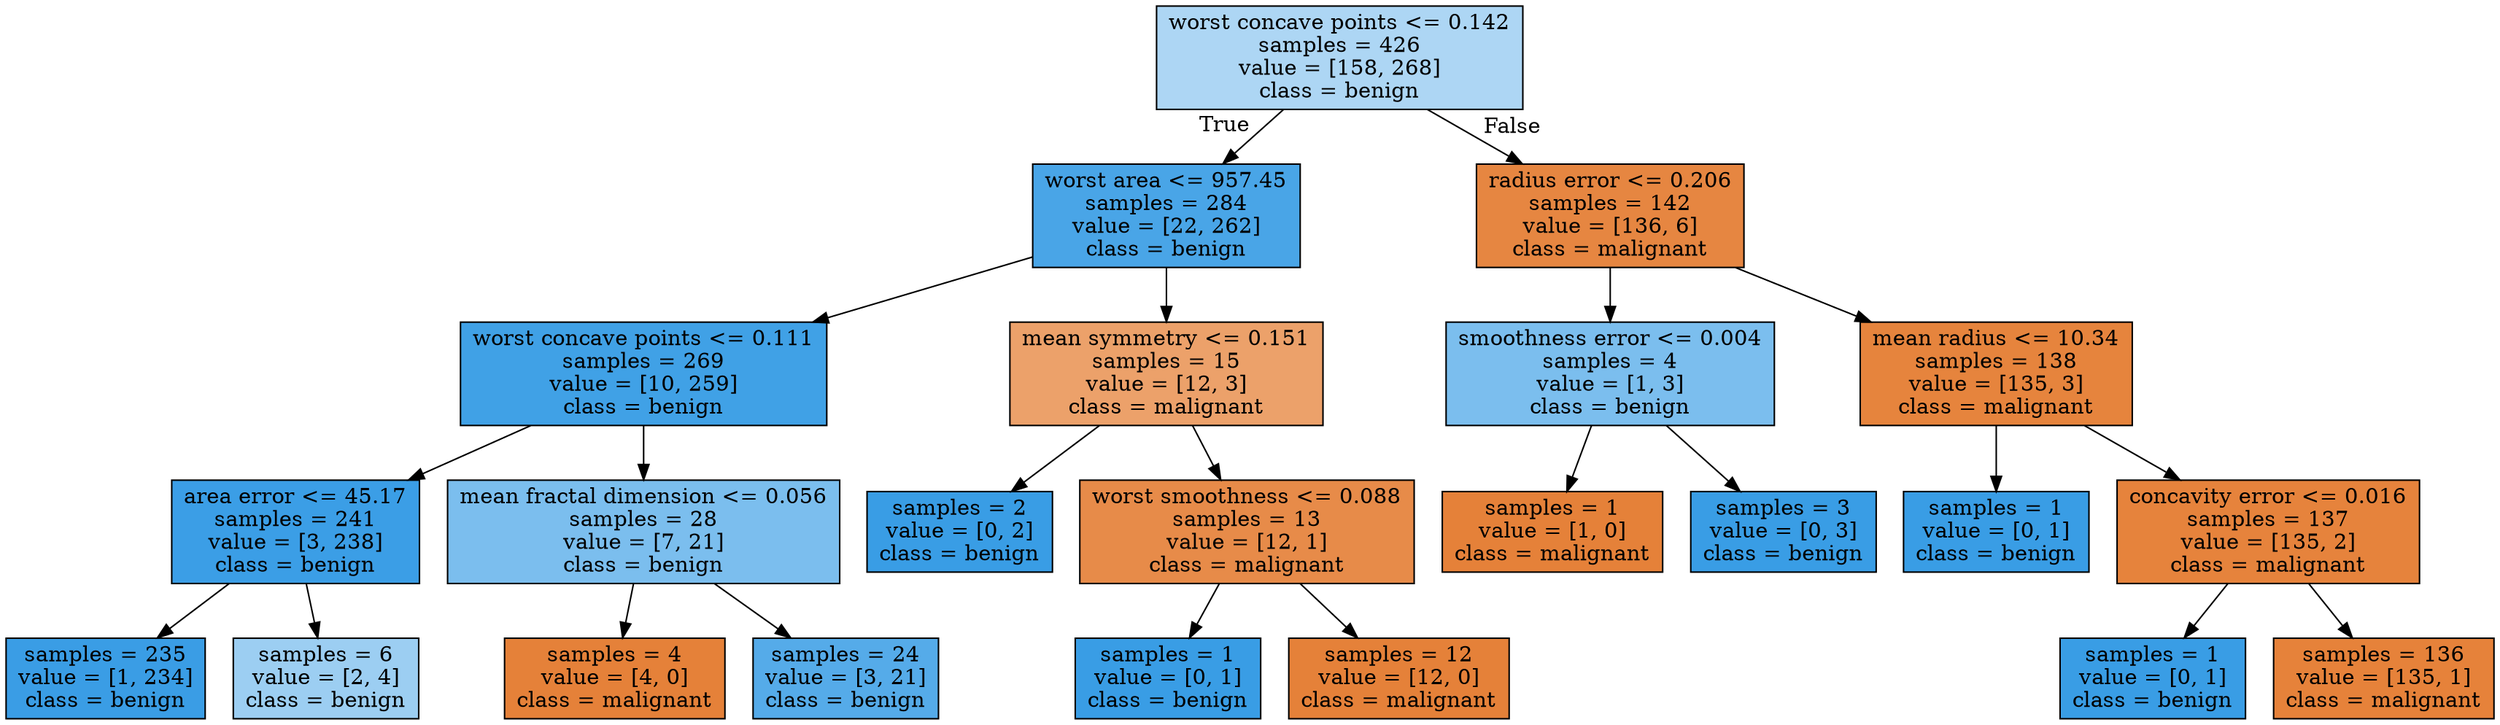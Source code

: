 digraph Tree {
node [shape=box, style="filled", color="black"] ;
0 [label="worst concave points <= 0.142\nsamples = 426\nvalue = [158, 268]\nclass = benign", fillcolor="#399de569"] ;
1 [label="worst area <= 957.45\nsamples = 284\nvalue = [22, 262]\nclass = benign", fillcolor="#399de5ea"] ;
0 -> 1 [labeldistance=2.5, labelangle=45, headlabel="True"] ;
2 [label="worst concave points <= 0.111\nsamples = 269\nvalue = [10, 259]\nclass = benign", fillcolor="#399de5f5"] ;
1 -> 2 ;
3 [label="area error <= 45.17\nsamples = 241\nvalue = [3, 238]\nclass = benign", fillcolor="#399de5fc"] ;
2 -> 3 ;
4 [label="samples = 235\nvalue = [1, 234]\nclass = benign", fillcolor="#399de5fe"] ;
3 -> 4 ;
5 [label="samples = 6\nvalue = [2, 4]\nclass = benign", fillcolor="#399de57f"] ;
3 -> 5 ;
6 [label="mean fractal dimension <= 0.056\nsamples = 28\nvalue = [7, 21]\nclass = benign", fillcolor="#399de5aa"] ;
2 -> 6 ;
7 [label="samples = 4\nvalue = [4, 0]\nclass = malignant", fillcolor="#e58139ff"] ;
6 -> 7 ;
8 [label="samples = 24\nvalue = [3, 21]\nclass = benign", fillcolor="#399de5db"] ;
6 -> 8 ;
9 [label="mean symmetry <= 0.151\nsamples = 15\nvalue = [12, 3]\nclass = malignant", fillcolor="#e58139bf"] ;
1 -> 9 ;
10 [label="samples = 2\nvalue = [0, 2]\nclass = benign", fillcolor="#399de5ff"] ;
9 -> 10 ;
11 [label="worst smoothness <= 0.088\nsamples = 13\nvalue = [12, 1]\nclass = malignant", fillcolor="#e58139ea"] ;
9 -> 11 ;
12 [label="samples = 1\nvalue = [0, 1]\nclass = benign", fillcolor="#399de5ff"] ;
11 -> 12 ;
13 [label="samples = 12\nvalue = [12, 0]\nclass = malignant", fillcolor="#e58139ff"] ;
11 -> 13 ;
14 [label="radius error <= 0.206\nsamples = 142\nvalue = [136, 6]\nclass = malignant", fillcolor="#e58139f4"] ;
0 -> 14 [labeldistance=2.5, labelangle=-45, headlabel="False"] ;
15 [label="smoothness error <= 0.004\nsamples = 4\nvalue = [1, 3]\nclass = benign", fillcolor="#399de5aa"] ;
14 -> 15 ;
16 [label="samples = 1\nvalue = [1, 0]\nclass = malignant", fillcolor="#e58139ff"] ;
15 -> 16 ;
17 [label="samples = 3\nvalue = [0, 3]\nclass = benign", fillcolor="#399de5ff"] ;
15 -> 17 ;
18 [label="mean radius <= 10.34\nsamples = 138\nvalue = [135, 3]\nclass = malignant", fillcolor="#e58139f9"] ;
14 -> 18 ;
19 [label="samples = 1\nvalue = [0, 1]\nclass = benign", fillcolor="#399de5ff"] ;
18 -> 19 ;
20 [label="concavity error <= 0.016\nsamples = 137\nvalue = [135, 2]\nclass = malignant", fillcolor="#e58139fb"] ;
18 -> 20 ;
21 [label="samples = 1\nvalue = [0, 1]\nclass = benign", fillcolor="#399de5ff"] ;
20 -> 21 ;
22 [label="samples = 136\nvalue = [135, 1]\nclass = malignant", fillcolor="#e58139fd"] ;
20 -> 22 ;
}
